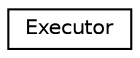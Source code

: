 digraph "Gráfico de Hierarquia de Classes"
{
 // LATEX_PDF_SIZE
  edge [fontname="Helvetica",fontsize="10",labelfontname="Helvetica",labelfontsize="10"];
  node [fontname="Helvetica",fontsize="10",shape=record];
  rankdir="LR";
  Node0 [label="Executor",height=0.2,width=0.4,color="black", fillcolor="white", style="filled",URL="$classExecutor.html",tooltip="Classe que executa as funções do sistema."];
}
